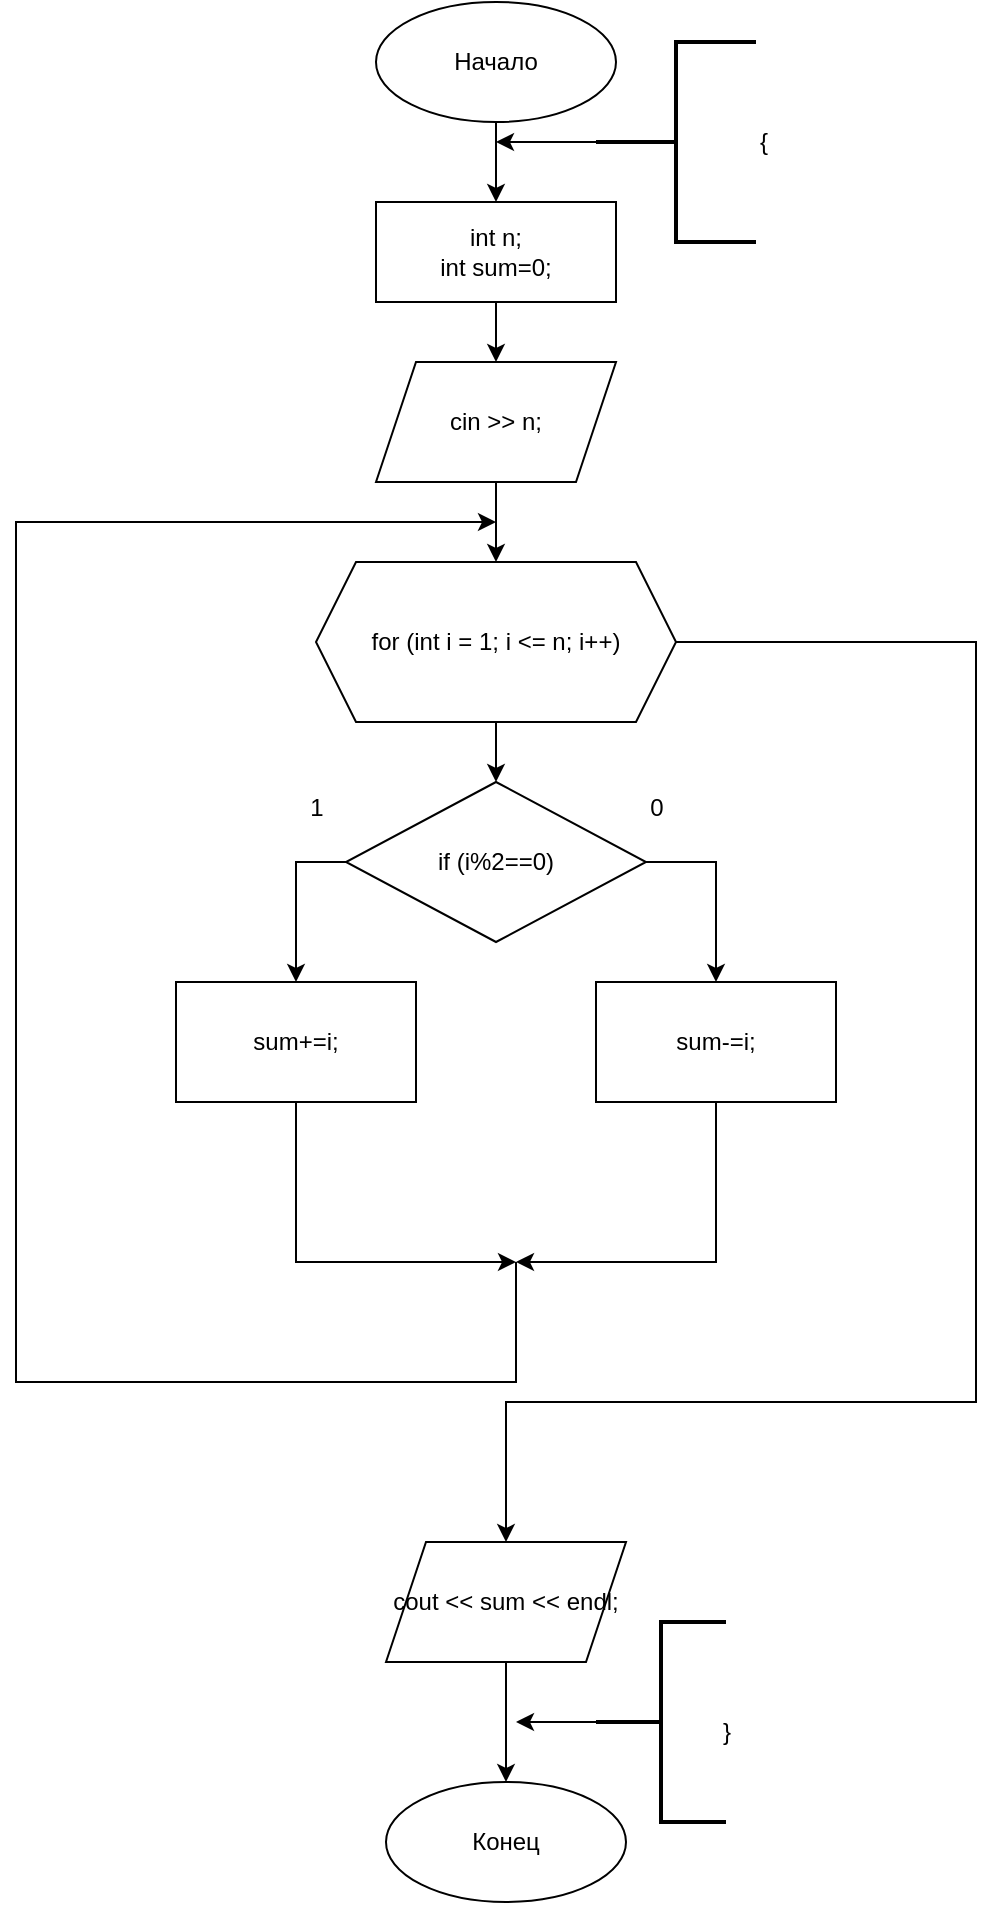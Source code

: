 <mxfile version="24.7.17">
  <diagram name="Страница — 1" id="FnN3TmrqMWvf5U0QRyU4">
    <mxGraphModel dx="498" dy="739" grid="1" gridSize="10" guides="1" tooltips="1" connect="1" arrows="1" fold="1" page="1" pageScale="1" pageWidth="827" pageHeight="1169" math="0" shadow="0">
      <root>
        <mxCell id="0" />
        <mxCell id="1" parent="0" />
        <mxCell id="MxVB5uM-RIzDyaNLnOSY-3" style="edgeStyle=orthogonalEdgeStyle;rounded=0;orthogonalLoop=1;jettySize=auto;html=1;exitX=0.5;exitY=1;exitDx=0;exitDy=0;entryX=0.5;entryY=0;entryDx=0;entryDy=0;" edge="1" parent="1" source="MxVB5uM-RIzDyaNLnOSY-1" target="MxVB5uM-RIzDyaNLnOSY-2">
          <mxGeometry relative="1" as="geometry">
            <Array as="points">
              <mxPoint x="530" y="90" />
              <mxPoint x="530" y="90" />
            </Array>
          </mxGeometry>
        </mxCell>
        <mxCell id="MxVB5uM-RIzDyaNLnOSY-1" value="Начало" style="ellipse;whiteSpace=wrap;html=1;" vertex="1" parent="1">
          <mxGeometry x="470" y="10" width="120" height="60" as="geometry" />
        </mxCell>
        <mxCell id="MxVB5uM-RIzDyaNLnOSY-9" style="edgeStyle=orthogonalEdgeStyle;rounded=0;orthogonalLoop=1;jettySize=auto;html=1;exitX=0.5;exitY=1;exitDx=0;exitDy=0;entryX=0.5;entryY=0;entryDx=0;entryDy=0;" edge="1" parent="1" source="MxVB5uM-RIzDyaNLnOSY-2" target="MxVB5uM-RIzDyaNLnOSY-8">
          <mxGeometry relative="1" as="geometry" />
        </mxCell>
        <mxCell id="MxVB5uM-RIzDyaNLnOSY-2" value="&lt;div&gt;int n;&lt;/div&gt;&lt;div&gt;int sum=0;&lt;/div&gt;" style="rounded=0;whiteSpace=wrap;html=1;" vertex="1" parent="1">
          <mxGeometry x="470" y="110" width="120" height="50" as="geometry" />
        </mxCell>
        <mxCell id="MxVB5uM-RIzDyaNLnOSY-5" style="edgeStyle=orthogonalEdgeStyle;rounded=0;orthogonalLoop=1;jettySize=auto;html=1;exitX=0;exitY=0.5;exitDx=0;exitDy=0;exitPerimeter=0;" edge="1" parent="1" source="MxVB5uM-RIzDyaNLnOSY-4">
          <mxGeometry relative="1" as="geometry">
            <mxPoint x="530" y="80" as="targetPoint" />
          </mxGeometry>
        </mxCell>
        <mxCell id="MxVB5uM-RIzDyaNLnOSY-4" value="{" style="strokeWidth=2;html=1;shape=mxgraph.flowchart.annotation_2;align=left;labelPosition=right;pointerEvents=1;" vertex="1" parent="1">
          <mxGeometry x="580" y="30" width="80" height="100" as="geometry" />
        </mxCell>
        <mxCell id="MxVB5uM-RIzDyaNLnOSY-74" style="edgeStyle=orthogonalEdgeStyle;rounded=0;orthogonalLoop=1;jettySize=auto;html=1;exitX=0.5;exitY=1;exitDx=0;exitDy=0;entryX=0.5;entryY=0;entryDx=0;entryDy=0;" edge="1" parent="1" source="MxVB5uM-RIzDyaNLnOSY-8" target="MxVB5uM-RIzDyaNLnOSY-73">
          <mxGeometry relative="1" as="geometry" />
        </mxCell>
        <mxCell id="MxVB5uM-RIzDyaNLnOSY-8" value="cin &amp;gt;&amp;gt; n;" style="shape=parallelogram;perimeter=parallelogramPerimeter;whiteSpace=wrap;html=1;fixedSize=1;" vertex="1" parent="1">
          <mxGeometry x="470" y="190" width="120" height="60" as="geometry" />
        </mxCell>
        <mxCell id="MxVB5uM-RIzDyaNLnOSY-77" style="edgeStyle=orthogonalEdgeStyle;rounded=0;orthogonalLoop=1;jettySize=auto;html=1;entryX=0.5;entryY=0;entryDx=0;entryDy=0;" edge="1" parent="1" source="MxVB5uM-RIzDyaNLnOSY-73" target="MxVB5uM-RIzDyaNLnOSY-76">
          <mxGeometry relative="1" as="geometry" />
        </mxCell>
        <mxCell id="MxVB5uM-RIzDyaNLnOSY-91" style="edgeStyle=orthogonalEdgeStyle;rounded=0;orthogonalLoop=1;jettySize=auto;html=1;exitX=1;exitY=0.5;exitDx=0;exitDy=0;entryX=0.5;entryY=0;entryDx=0;entryDy=0;" edge="1" parent="1" source="MxVB5uM-RIzDyaNLnOSY-73" target="MxVB5uM-RIzDyaNLnOSY-86">
          <mxGeometry relative="1" as="geometry">
            <mxPoint x="771.6" y="710" as="targetPoint" />
            <Array as="points">
              <mxPoint x="770" y="330" />
              <mxPoint x="770" y="710" />
              <mxPoint x="535" y="710" />
            </Array>
          </mxGeometry>
        </mxCell>
        <mxCell id="MxVB5uM-RIzDyaNLnOSY-73" value="for (int i = 1; i &amp;lt;= n; i++)" style="shape=hexagon;perimeter=hexagonPerimeter2;whiteSpace=wrap;html=1;fixedSize=1;" vertex="1" parent="1">
          <mxGeometry x="440" y="290" width="180" height="80" as="geometry" />
        </mxCell>
        <mxCell id="MxVB5uM-RIzDyaNLnOSY-79" style="edgeStyle=orthogonalEdgeStyle;rounded=0;orthogonalLoop=1;jettySize=auto;html=1;exitX=0;exitY=0.5;exitDx=0;exitDy=0;" edge="1" parent="1" source="MxVB5uM-RIzDyaNLnOSY-76" target="MxVB5uM-RIzDyaNLnOSY-78">
          <mxGeometry relative="1" as="geometry" />
        </mxCell>
        <mxCell id="MxVB5uM-RIzDyaNLnOSY-82" style="edgeStyle=orthogonalEdgeStyle;rounded=0;orthogonalLoop=1;jettySize=auto;html=1;exitX=1;exitY=0.5;exitDx=0;exitDy=0;entryX=0.5;entryY=0;entryDx=0;entryDy=0;" edge="1" parent="1" source="MxVB5uM-RIzDyaNLnOSY-76" target="MxVB5uM-RIzDyaNLnOSY-81">
          <mxGeometry relative="1" as="geometry" />
        </mxCell>
        <mxCell id="MxVB5uM-RIzDyaNLnOSY-76" value="if (i%2==0)" style="rhombus;whiteSpace=wrap;html=1;" vertex="1" parent="1">
          <mxGeometry x="455" y="400" width="150" height="80" as="geometry" />
        </mxCell>
        <mxCell id="MxVB5uM-RIzDyaNLnOSY-84" style="edgeStyle=orthogonalEdgeStyle;rounded=0;orthogonalLoop=1;jettySize=auto;html=1;exitX=0.5;exitY=1;exitDx=0;exitDy=0;" edge="1" parent="1" source="MxVB5uM-RIzDyaNLnOSY-78">
          <mxGeometry relative="1" as="geometry">
            <mxPoint x="540" y="640" as="targetPoint" />
            <Array as="points">
              <mxPoint x="430" y="640" />
            </Array>
          </mxGeometry>
        </mxCell>
        <mxCell id="MxVB5uM-RIzDyaNLnOSY-78" value="sum+=i;" style="rounded=0;whiteSpace=wrap;html=1;" vertex="1" parent="1">
          <mxGeometry x="370" y="500" width="120" height="60" as="geometry" />
        </mxCell>
        <mxCell id="MxVB5uM-RIzDyaNLnOSY-80" value="1" style="text;html=1;align=center;verticalAlign=middle;resizable=0;points=[];autosize=1;strokeColor=none;fillColor=none;" vertex="1" parent="1">
          <mxGeometry x="425" y="398" width="30" height="30" as="geometry" />
        </mxCell>
        <mxCell id="MxVB5uM-RIzDyaNLnOSY-85" style="edgeStyle=orthogonalEdgeStyle;rounded=0;orthogonalLoop=1;jettySize=auto;html=1;exitX=0.5;exitY=1;exitDx=0;exitDy=0;" edge="1" parent="1" source="MxVB5uM-RIzDyaNLnOSY-81">
          <mxGeometry relative="1" as="geometry">
            <mxPoint x="540" y="640" as="targetPoint" />
            <Array as="points">
              <mxPoint x="640" y="640" />
            </Array>
          </mxGeometry>
        </mxCell>
        <mxCell id="MxVB5uM-RIzDyaNLnOSY-81" value="sum-=i;" style="rounded=0;whiteSpace=wrap;html=1;" vertex="1" parent="1">
          <mxGeometry x="580" y="500" width="120" height="60" as="geometry" />
        </mxCell>
        <mxCell id="MxVB5uM-RIzDyaNLnOSY-83" value="0" style="text;html=1;align=center;verticalAlign=middle;resizable=0;points=[];autosize=1;strokeColor=none;fillColor=none;" vertex="1" parent="1">
          <mxGeometry x="595" y="398" width="30" height="30" as="geometry" />
        </mxCell>
        <mxCell id="MxVB5uM-RIzDyaNLnOSY-90" style="edgeStyle=orthogonalEdgeStyle;rounded=0;orthogonalLoop=1;jettySize=auto;html=1;exitX=0.5;exitY=1;exitDx=0;exitDy=0;entryX=0.5;entryY=0;entryDx=0;entryDy=0;" edge="1" parent="1" source="MxVB5uM-RIzDyaNLnOSY-86" target="MxVB5uM-RIzDyaNLnOSY-89">
          <mxGeometry relative="1" as="geometry" />
        </mxCell>
        <mxCell id="MxVB5uM-RIzDyaNLnOSY-86" value="cout &amp;lt;&amp;lt; sum &amp;lt;&amp;lt; endl;" style="shape=parallelogram;perimeter=parallelogramPerimeter;whiteSpace=wrap;html=1;fixedSize=1;" vertex="1" parent="1">
          <mxGeometry x="475" y="780" width="120" height="60" as="geometry" />
        </mxCell>
        <mxCell id="MxVB5uM-RIzDyaNLnOSY-88" value="" style="endArrow=classic;html=1;rounded=0;" edge="1" parent="1">
          <mxGeometry width="50" height="50" relative="1" as="geometry">
            <mxPoint x="540" y="640" as="sourcePoint" />
            <mxPoint x="530" y="270" as="targetPoint" />
            <Array as="points">
              <mxPoint x="540" y="700" />
              <mxPoint x="410" y="700" />
              <mxPoint x="290" y="700" />
              <mxPoint x="290" y="470" />
              <mxPoint x="290" y="270" />
            </Array>
          </mxGeometry>
        </mxCell>
        <mxCell id="MxVB5uM-RIzDyaNLnOSY-89" value="Конец" style="ellipse;whiteSpace=wrap;html=1;" vertex="1" parent="1">
          <mxGeometry x="475" y="900" width="120" height="60" as="geometry" />
        </mxCell>
        <mxCell id="MxVB5uM-RIzDyaNLnOSY-93" style="edgeStyle=orthogonalEdgeStyle;rounded=0;orthogonalLoop=1;jettySize=auto;html=1;exitX=0;exitY=0.5;exitDx=0;exitDy=0;exitPerimeter=0;" edge="1" parent="1" source="MxVB5uM-RIzDyaNLnOSY-92">
          <mxGeometry relative="1" as="geometry">
            <mxPoint x="540" y="870" as="targetPoint" />
          </mxGeometry>
        </mxCell>
        <mxCell id="MxVB5uM-RIzDyaNLnOSY-92" value="" style="strokeWidth=2;html=1;shape=mxgraph.flowchart.annotation_2;align=left;labelPosition=right;pointerEvents=1;" vertex="1" parent="1">
          <mxGeometry x="580" y="820" width="65" height="100" as="geometry" />
        </mxCell>
        <mxCell id="MxVB5uM-RIzDyaNLnOSY-94" value="}" style="text;html=1;align=center;verticalAlign=middle;resizable=0;points=[];autosize=1;strokeColor=none;fillColor=none;" vertex="1" parent="1">
          <mxGeometry x="630" y="860" width="30" height="30" as="geometry" />
        </mxCell>
      </root>
    </mxGraphModel>
  </diagram>
</mxfile>
